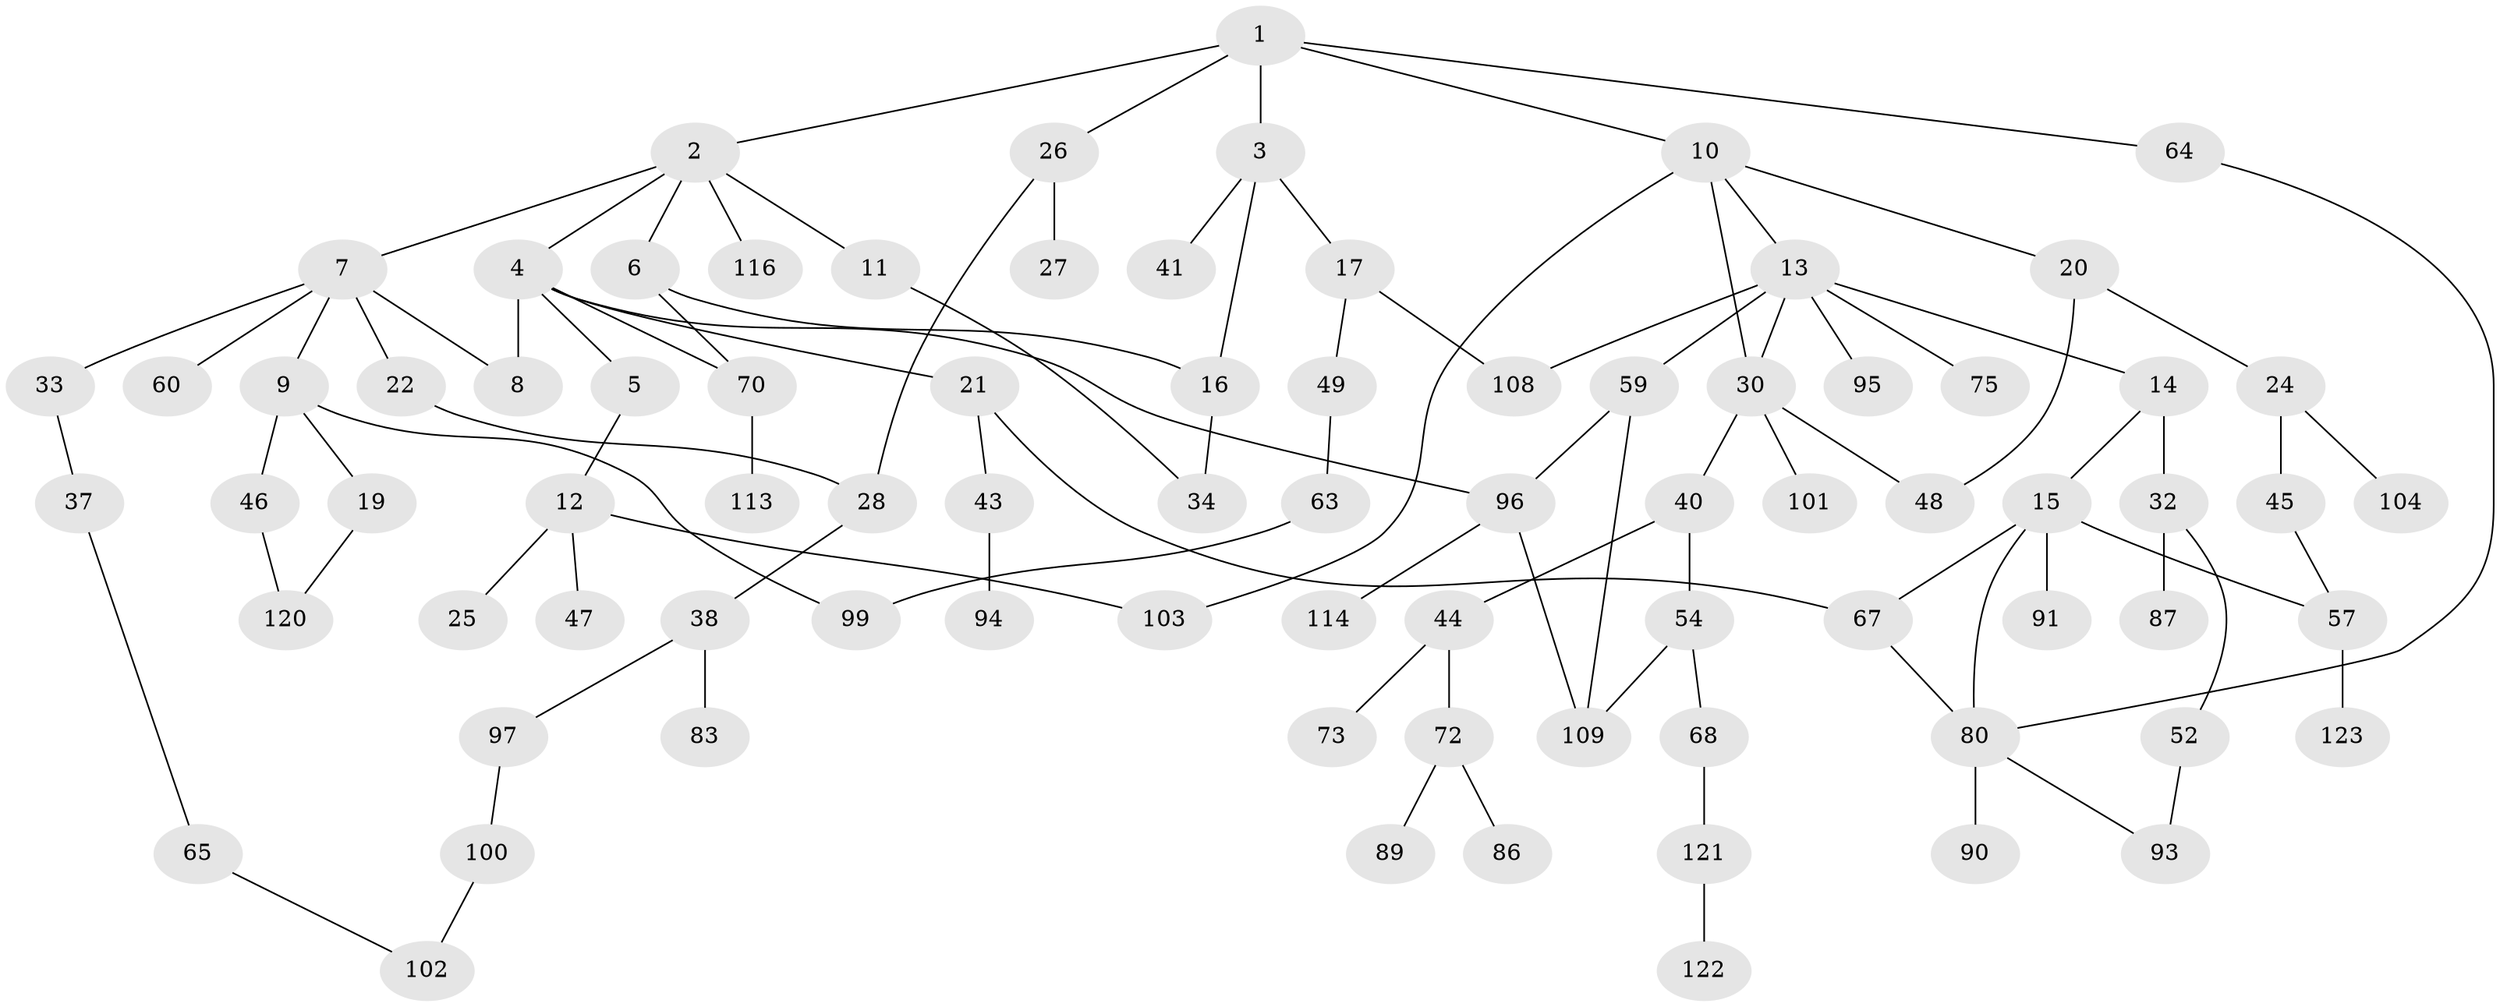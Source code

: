 // original degree distribution, {6: 0.024193548387096774, 5: 0.03225806451612903, 4: 0.0967741935483871, 2: 0.33064516129032256, 3: 0.21774193548387097, 1: 0.29838709677419356}
// Generated by graph-tools (version 1.1) at 2025/41/03/06/25 10:41:26]
// undirected, 82 vertices, 101 edges
graph export_dot {
graph [start="1"]
  node [color=gray90,style=filled];
  1 [super="+115"];
  2 [super="+78"];
  3 [super="+23"];
  4 [super="+71"];
  5;
  6;
  7 [super="+29"];
  8 [super="+42"];
  9;
  10 [super="+18"];
  11 [super="+112"];
  12 [super="+110"];
  13 [super="+35"];
  14;
  15 [super="+50"];
  16 [super="+107"];
  17 [super="+56"];
  19;
  20;
  21 [super="+81"];
  22;
  24 [super="+39"];
  25 [super="+79"];
  26 [super="+124"];
  27;
  28 [super="+36"];
  30 [super="+31"];
  32 [super="+98"];
  33 [super="+53"];
  34 [super="+69"];
  37;
  38 [super="+76"];
  40 [super="+82"];
  41 [super="+51"];
  43;
  44 [super="+58"];
  45 [super="+84"];
  46 [super="+66"];
  47 [super="+92"];
  48 [super="+106"];
  49 [super="+61"];
  52 [super="+55"];
  54;
  57 [super="+62"];
  59;
  60;
  63;
  64 [super="+88"];
  65;
  67 [super="+74"];
  68 [super="+118"];
  70;
  72 [super="+77"];
  73;
  75;
  80 [super="+85"];
  83;
  86;
  87;
  89;
  90;
  91;
  93;
  94;
  95;
  96 [super="+105"];
  97;
  99;
  100;
  101;
  102 [super="+117"];
  103;
  104;
  108;
  109 [super="+111"];
  113;
  114 [super="+119"];
  116;
  120;
  121;
  122;
  123;
  1 -- 2;
  1 -- 3;
  1 -- 10;
  1 -- 26;
  1 -- 64;
  2 -- 4;
  2 -- 6;
  2 -- 7;
  2 -- 11;
  2 -- 116;
  3 -- 17;
  3 -- 41;
  3 -- 16;
  4 -- 5;
  4 -- 21;
  4 -- 8;
  4 -- 96;
  4 -- 70;
  5 -- 12;
  6 -- 16;
  6 -- 70;
  7 -- 8;
  7 -- 9;
  7 -- 22;
  7 -- 33;
  7 -- 60;
  9 -- 19;
  9 -- 46;
  9 -- 99;
  10 -- 13;
  10 -- 20;
  10 -- 103;
  10 -- 30;
  11 -- 34;
  12 -- 25;
  12 -- 47;
  12 -- 103;
  13 -- 14;
  13 -- 30;
  13 -- 75;
  13 -- 95;
  13 -- 59;
  13 -- 108;
  14 -- 15;
  14 -- 32;
  15 -- 57;
  15 -- 67;
  15 -- 91;
  15 -- 80;
  16 -- 34;
  17 -- 49;
  17 -- 108;
  19 -- 120;
  20 -- 24;
  20 -- 48;
  21 -- 43;
  21 -- 67;
  22 -- 28;
  24 -- 104;
  24 -- 45;
  26 -- 27;
  26 -- 28;
  28 -- 38;
  30 -- 48;
  30 -- 40;
  30 -- 101;
  32 -- 52;
  32 -- 87;
  33 -- 37;
  37 -- 65;
  38 -- 97;
  38 -- 83;
  40 -- 44;
  40 -- 54;
  43 -- 94;
  44 -- 72;
  44 -- 73;
  45 -- 57;
  46 -- 120;
  49 -- 63;
  52 -- 93;
  54 -- 68;
  54 -- 109;
  57 -- 123;
  59 -- 96;
  59 -- 109;
  63 -- 99;
  64 -- 80;
  65 -- 102;
  67 -- 80;
  68 -- 121;
  70 -- 113;
  72 -- 86;
  72 -- 89;
  80 -- 90;
  80 -- 93;
  96 -- 114;
  96 -- 109;
  97 -- 100;
  100 -- 102;
  121 -- 122;
}
